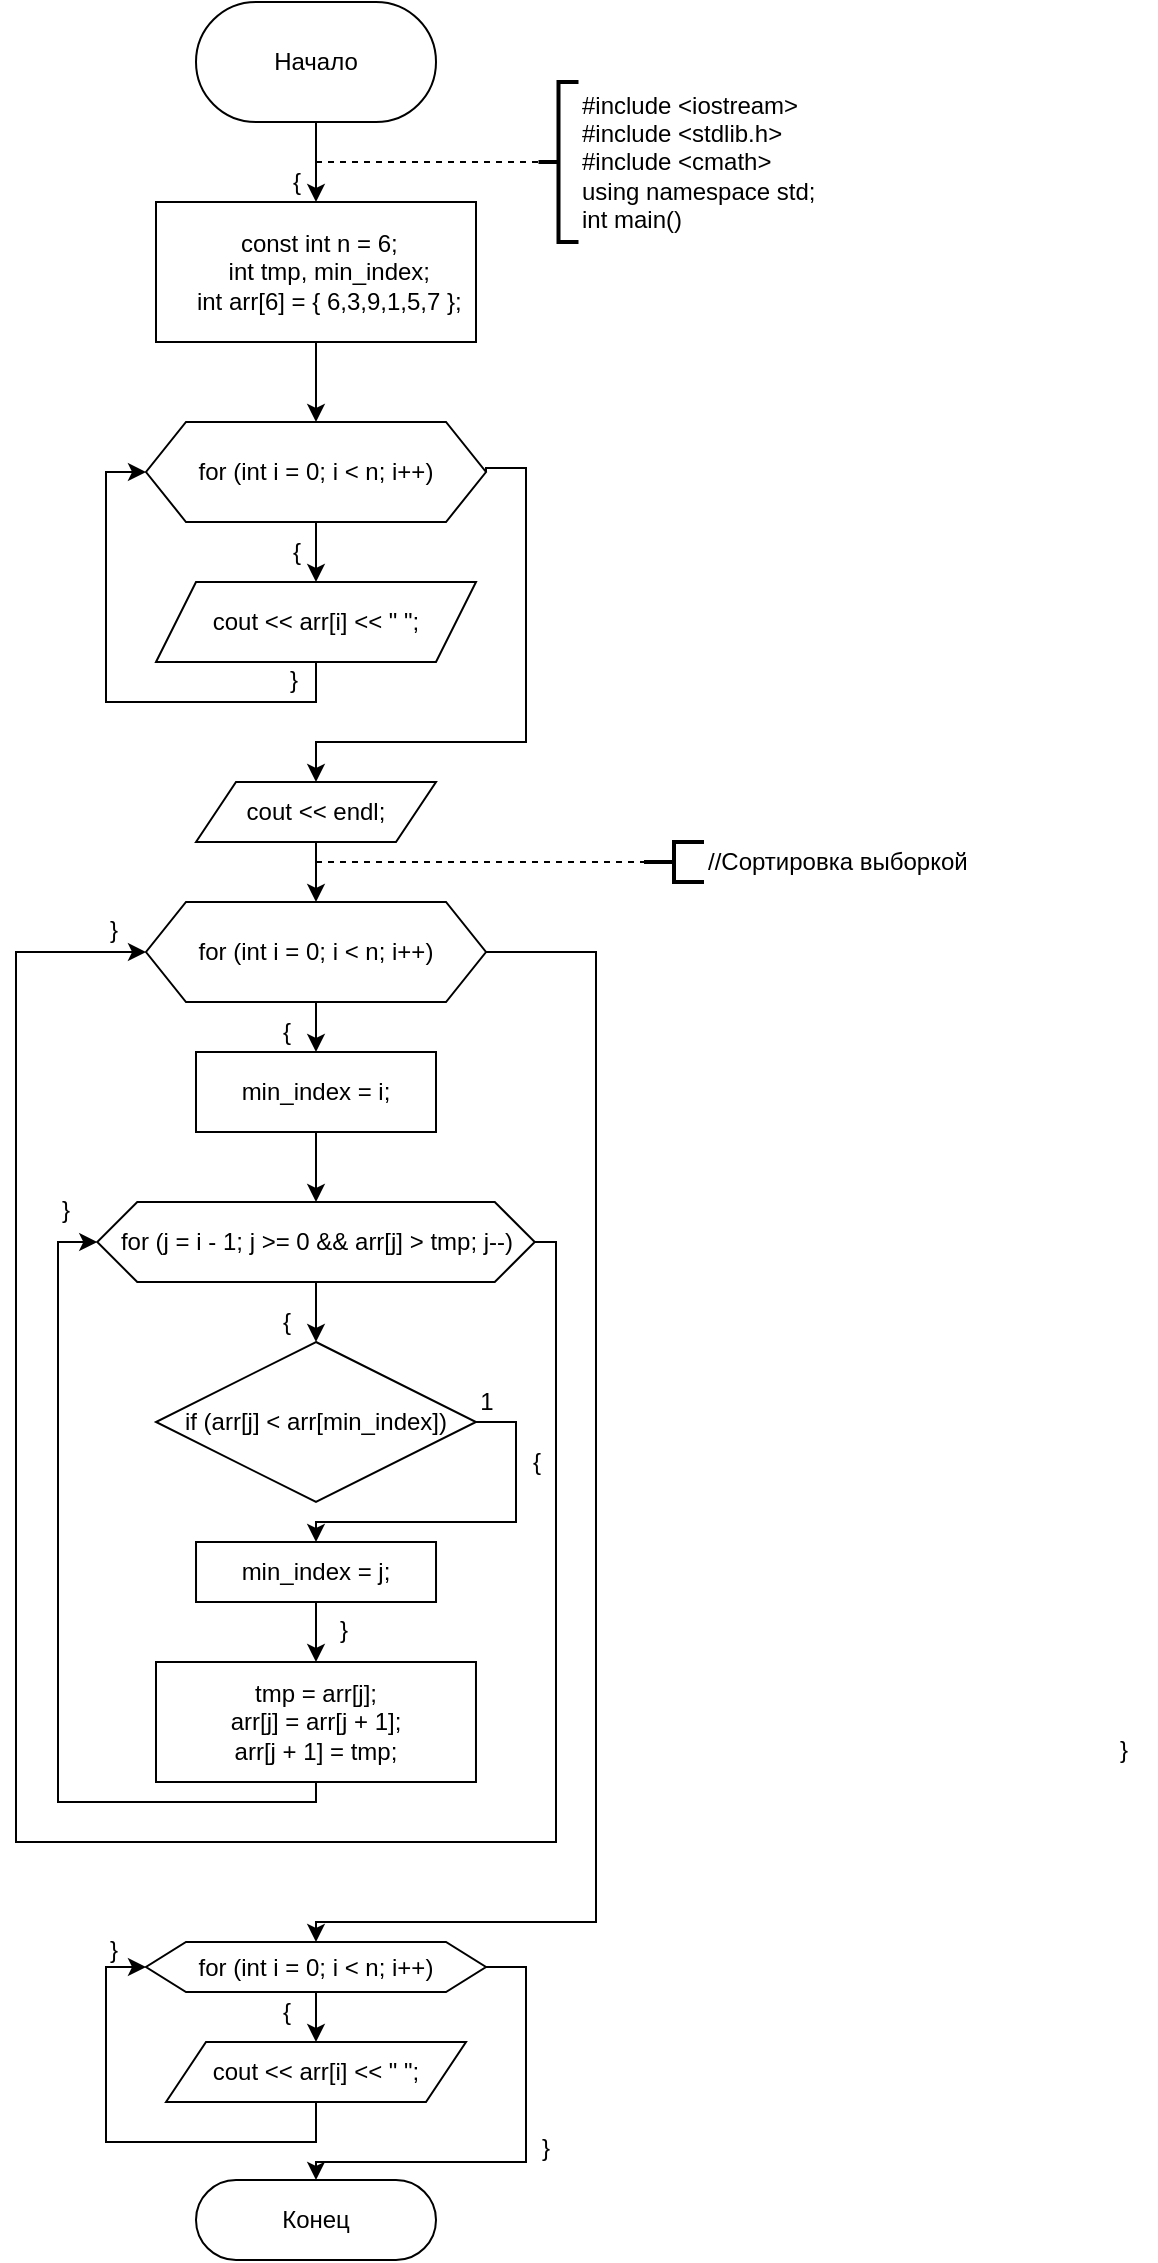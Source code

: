 <mxfile version="16.0.0" type="device"><diagram id="C5RBs43oDa-KdzZeNtuy" name="Page-1"><mxGraphModel dx="971" dy="546" grid="1" gridSize="10" guides="1" tooltips="1" connect="1" arrows="1" fold="1" page="1" pageScale="1" pageWidth="827" pageHeight="1169" math="0" shadow="0"><root><mxCell id="WIyWlLk6GJQsqaUBKTNV-0"/><mxCell id="WIyWlLk6GJQsqaUBKTNV-1" parent="WIyWlLk6GJQsqaUBKTNV-0"/><mxCell id="kvwk_zXzjeEm2TGd5q2e-3" style="edgeStyle=orthogonalEdgeStyle;rounded=0;orthogonalLoop=1;jettySize=auto;html=1;exitX=0.5;exitY=1;exitDx=0;exitDy=0;entryX=0.5;entryY=0;entryDx=0;entryDy=0;" parent="WIyWlLk6GJQsqaUBKTNV-1" source="kvwk_zXzjeEm2TGd5q2e-0" target="kvwk_zXzjeEm2TGd5q2e-2" edge="1"><mxGeometry relative="1" as="geometry"/></mxCell><mxCell id="kvwk_zXzjeEm2TGd5q2e-0" value="Начало" style="rounded=1;whiteSpace=wrap;html=1;arcSize=50;" parent="WIyWlLk6GJQsqaUBKTNV-1" vertex="1"><mxGeometry x="160" y="40" width="120" height="60" as="geometry"/></mxCell><mxCell id="kvwk_zXzjeEm2TGd5q2e-1" value="Конец" style="rounded=1;whiteSpace=wrap;html=1;arcSize=50;" parent="WIyWlLk6GJQsqaUBKTNV-1" vertex="1"><mxGeometry x="160" y="1129" width="120" height="40" as="geometry"/></mxCell><mxCell id="kvwk_zXzjeEm2TGd5q2e-109" style="edgeStyle=orthogonalEdgeStyle;rounded=0;orthogonalLoop=1;jettySize=auto;html=1;exitX=0.5;exitY=1;exitDx=0;exitDy=0;entryX=0.5;entryY=0;entryDx=0;entryDy=0;" parent="WIyWlLk6GJQsqaUBKTNV-1" source="kvwk_zXzjeEm2TGd5q2e-2" target="kvwk_zXzjeEm2TGd5q2e-106" edge="1"><mxGeometry relative="1" as="geometry"/></mxCell><mxCell id="kvwk_zXzjeEm2TGd5q2e-2" value="&lt;div&gt;&amp;nbsp;const int n = 6;&lt;/div&gt;&lt;div&gt;&amp;nbsp; &amp;nbsp; int tmp, min_index;&lt;/div&gt;&lt;div&gt;&amp;nbsp; &amp;nbsp; int arr[6] = { 6,3,9,1,5,7 };&lt;/div&gt;" style="rounded=0;whiteSpace=wrap;html=1;" parent="WIyWlLk6GJQsqaUBKTNV-1" vertex="1"><mxGeometry x="140" y="140" width="160" height="70" as="geometry"/></mxCell><mxCell id="kvwk_zXzjeEm2TGd5q2e-4" value="" style="endArrow=none;dashed=1;html=1;rounded=0;" parent="WIyWlLk6GJQsqaUBKTNV-1" target="kvwk_zXzjeEm2TGd5q2e-5" edge="1"><mxGeometry width="50" height="50" relative="1" as="geometry"><mxPoint x="220" y="120" as="sourcePoint"/><mxPoint x="320" y="120" as="targetPoint"/></mxGeometry></mxCell><mxCell id="kvwk_zXzjeEm2TGd5q2e-5" value="&lt;div&gt;#include &amp;lt;iostream&amp;gt;&lt;/div&gt;&lt;div&gt;#include &amp;lt;stdlib.h&amp;gt;&lt;/div&gt;&lt;div&gt;#include &amp;lt;cmath&amp;gt;&lt;/div&gt;&lt;div&gt;using namespace std;&lt;/div&gt;&lt;div&gt;int main()&lt;/div&gt;" style="strokeWidth=2;html=1;shape=mxgraph.flowchart.annotation_2;align=left;labelPosition=right;pointerEvents=1;" parent="WIyWlLk6GJQsqaUBKTNV-1" vertex="1"><mxGeometry x="331.25" y="80" width="20" height="80" as="geometry"/></mxCell><mxCell id="kvwk_zXzjeEm2TGd5q2e-93" value="}" style="text;whiteSpace=wrap;html=1;" parent="WIyWlLk6GJQsqaUBKTNV-1" vertex="1"><mxGeometry x="205" y="365" width="10" height="30" as="geometry"/></mxCell><mxCell id="kvwk_zXzjeEm2TGd5q2e-94" value="{" style="text;html=1;align=center;verticalAlign=middle;resizable=0;points=[];autosize=1;strokeColor=none;fillColor=none;" parent="WIyWlLk6GJQsqaUBKTNV-1" vertex="1"><mxGeometry x="200" y="305" width="20" height="20" as="geometry"/></mxCell><mxCell id="kvwk_zXzjeEm2TGd5q2e-95" value="{" style="text;html=1;align=center;verticalAlign=middle;resizable=0;points=[];autosize=1;strokeColor=none;fillColor=none;" parent="WIyWlLk6GJQsqaUBKTNV-1" vertex="1"><mxGeometry x="200" y="120" width="20" height="20" as="geometry"/></mxCell><mxCell id="kvwk_zXzjeEm2TGd5q2e-111" style="edgeStyle=orthogonalEdgeStyle;rounded=0;orthogonalLoop=1;jettySize=auto;html=1;exitX=0.5;exitY=1;exitDx=0;exitDy=0;entryX=0.5;entryY=0;entryDx=0;entryDy=0;" parent="WIyWlLk6GJQsqaUBKTNV-1" source="kvwk_zXzjeEm2TGd5q2e-106" target="kvwk_zXzjeEm2TGd5q2e-110" edge="1"><mxGeometry relative="1" as="geometry"/></mxCell><mxCell id="kvwk_zXzjeEm2TGd5q2e-116" style="edgeStyle=orthogonalEdgeStyle;rounded=0;orthogonalLoop=1;jettySize=auto;html=1;exitX=1;exitY=0.5;exitDx=0;exitDy=0;entryX=0.5;entryY=0;entryDx=0;entryDy=0;" parent="WIyWlLk6GJQsqaUBKTNV-1" source="kvwk_zXzjeEm2TGd5q2e-106" target="kvwk_zXzjeEm2TGd5q2e-113" edge="1"><mxGeometry relative="1" as="geometry"><Array as="points"><mxPoint x="325" y="273"/><mxPoint x="325" y="410"/><mxPoint x="220" y="410"/></Array></mxGeometry></mxCell><mxCell id="kvwk_zXzjeEm2TGd5q2e-106" value="for (int i = 0; i &amp;lt; n; i++)" style="shape=hexagon;perimeter=hexagonPerimeter2;whiteSpace=wrap;html=1;fixedSize=1;" parent="WIyWlLk6GJQsqaUBKTNV-1" vertex="1"><mxGeometry x="135" y="250" width="170" height="50" as="geometry"/></mxCell><mxCell id="kvwk_zXzjeEm2TGd5q2e-172" style="edgeStyle=orthogonalEdgeStyle;rounded=0;orthogonalLoop=1;jettySize=auto;html=1;exitX=0.5;exitY=1;exitDx=0;exitDy=0;entryX=0.5;entryY=0;entryDx=0;entryDy=0;" parent="WIyWlLk6GJQsqaUBKTNV-1" source="kvwk_zXzjeEm2TGd5q2e-107" target="kvwk_zXzjeEm2TGd5q2e-171" edge="1"><mxGeometry relative="1" as="geometry"/></mxCell><mxCell id="vjfA57S8uy1XOTLcfqdq-0" style="edgeStyle=orthogonalEdgeStyle;rounded=0;orthogonalLoop=1;jettySize=auto;html=1;exitX=1;exitY=0.5;exitDx=0;exitDy=0;entryX=0;entryY=0.5;entryDx=0;entryDy=0;" edge="1" parent="WIyWlLk6GJQsqaUBKTNV-1" source="kvwk_zXzjeEm2TGd5q2e-107" target="kvwk_zXzjeEm2TGd5q2e-108"><mxGeometry relative="1" as="geometry"><Array as="points"><mxPoint x="340" y="660"/><mxPoint x="340" y="960"/><mxPoint x="70" y="960"/><mxPoint x="70" y="515"/></Array></mxGeometry></mxCell><mxCell id="kvwk_zXzjeEm2TGd5q2e-107" value="for (j = i - 1; j &amp;gt;= 0 &amp;amp;&amp;amp; arr[j] &amp;gt; tmp; j--)" style="shape=hexagon;perimeter=hexagonPerimeter2;whiteSpace=wrap;html=1;fixedSize=1;" parent="WIyWlLk6GJQsqaUBKTNV-1" vertex="1"><mxGeometry x="110.63" y="640" width="218.75" height="40" as="geometry"/></mxCell><mxCell id="kvwk_zXzjeEm2TGd5q2e-119" style="edgeStyle=orthogonalEdgeStyle;rounded=0;orthogonalLoop=1;jettySize=auto;html=1;exitX=0.5;exitY=1;exitDx=0;exitDy=0;entryX=0.5;entryY=0;entryDx=0;entryDy=0;" parent="WIyWlLk6GJQsqaUBKTNV-1" source="kvwk_zXzjeEm2TGd5q2e-108" target="kvwk_zXzjeEm2TGd5q2e-118" edge="1"><mxGeometry relative="1" as="geometry"/></mxCell><mxCell id="kvwk_zXzjeEm2TGd5q2e-141" style="edgeStyle=orthogonalEdgeStyle;rounded=0;orthogonalLoop=1;jettySize=auto;html=1;exitX=1;exitY=0.5;exitDx=0;exitDy=0;entryX=0.5;entryY=0;entryDx=0;entryDy=0;" parent="WIyWlLk6GJQsqaUBKTNV-1" source="kvwk_zXzjeEm2TGd5q2e-108" target="kvwk_zXzjeEm2TGd5q2e-135" edge="1"><mxGeometry relative="1" as="geometry"><Array as="points"><mxPoint x="360" y="515"/><mxPoint x="360" y="1000"/><mxPoint x="220" y="1000"/></Array></mxGeometry></mxCell><mxCell id="kvwk_zXzjeEm2TGd5q2e-108" value="for (int i = 0; i &amp;lt; n; i++)" style="shape=hexagon;perimeter=hexagonPerimeter2;whiteSpace=wrap;html=1;fixedSize=1;" parent="WIyWlLk6GJQsqaUBKTNV-1" vertex="1"><mxGeometry x="135" y="490" width="170" height="50" as="geometry"/></mxCell><mxCell id="kvwk_zXzjeEm2TGd5q2e-114" style="edgeStyle=orthogonalEdgeStyle;rounded=0;orthogonalLoop=1;jettySize=auto;html=1;exitX=0.5;exitY=1;exitDx=0;exitDy=0;entryX=0;entryY=0.5;entryDx=0;entryDy=0;" parent="WIyWlLk6GJQsqaUBKTNV-1" source="kvwk_zXzjeEm2TGd5q2e-110" target="kvwk_zXzjeEm2TGd5q2e-106" edge="1"><mxGeometry relative="1" as="geometry"/></mxCell><mxCell id="kvwk_zXzjeEm2TGd5q2e-110" value="cout &amp;lt;&amp;lt; arr[i] &amp;lt;&amp;lt; &quot; &quot;;" style="shape=parallelogram;perimeter=parallelogramPerimeter;whiteSpace=wrap;html=1;fixedSize=1;" parent="WIyWlLk6GJQsqaUBKTNV-1" vertex="1"><mxGeometry x="140" y="330" width="160" height="40" as="geometry"/></mxCell><mxCell id="kvwk_zXzjeEm2TGd5q2e-117" style="edgeStyle=orthogonalEdgeStyle;rounded=0;orthogonalLoop=1;jettySize=auto;html=1;exitX=0.5;exitY=1;exitDx=0;exitDy=0;entryX=0.5;entryY=0;entryDx=0;entryDy=0;" parent="WIyWlLk6GJQsqaUBKTNV-1" source="kvwk_zXzjeEm2TGd5q2e-113" target="kvwk_zXzjeEm2TGd5q2e-108" edge="1"><mxGeometry relative="1" as="geometry"/></mxCell><mxCell id="kvwk_zXzjeEm2TGd5q2e-113" value="cout &amp;lt;&amp;lt; endl;" style="shape=parallelogram;perimeter=parallelogramPerimeter;whiteSpace=wrap;html=1;fixedSize=1;" parent="WIyWlLk6GJQsqaUBKTNV-1" vertex="1"><mxGeometry x="160" y="430" width="120" height="30" as="geometry"/></mxCell><mxCell id="kvwk_zXzjeEm2TGd5q2e-120" style="edgeStyle=orthogonalEdgeStyle;rounded=0;orthogonalLoop=1;jettySize=auto;html=1;exitX=0.5;exitY=1;exitDx=0;exitDy=0;entryX=0.5;entryY=0;entryDx=0;entryDy=0;" parent="WIyWlLk6GJQsqaUBKTNV-1" source="kvwk_zXzjeEm2TGd5q2e-118" target="kvwk_zXzjeEm2TGd5q2e-107" edge="1"><mxGeometry relative="1" as="geometry"/></mxCell><mxCell id="kvwk_zXzjeEm2TGd5q2e-118" value="min_index = i;" style="rounded=0;whiteSpace=wrap;html=1;" parent="WIyWlLk6GJQsqaUBKTNV-1" vertex="1"><mxGeometry x="160" y="565" width="120" height="40" as="geometry"/></mxCell><mxCell id="kvwk_zXzjeEm2TGd5q2e-140" style="edgeStyle=orthogonalEdgeStyle;rounded=0;orthogonalLoop=1;jettySize=auto;html=1;exitX=0.5;exitY=1;exitDx=0;exitDy=0;entryX=0.5;entryY=0;entryDx=0;entryDy=0;" parent="WIyWlLk6GJQsqaUBKTNV-1" source="kvwk_zXzjeEm2TGd5q2e-135" target="kvwk_zXzjeEm2TGd5q2e-137" edge="1"><mxGeometry relative="1" as="geometry"/></mxCell><mxCell id="kvwk_zXzjeEm2TGd5q2e-180" style="edgeStyle=orthogonalEdgeStyle;rounded=0;orthogonalLoop=1;jettySize=auto;html=1;exitX=1;exitY=0.5;exitDx=0;exitDy=0;" parent="WIyWlLk6GJQsqaUBKTNV-1" source="kvwk_zXzjeEm2TGd5q2e-135" target="kvwk_zXzjeEm2TGd5q2e-1" edge="1"><mxGeometry relative="1" as="geometry"><Array as="points"><mxPoint x="325" y="1023"/><mxPoint x="325" y="1120"/><mxPoint x="220" y="1120"/></Array></mxGeometry></mxCell><mxCell id="kvwk_zXzjeEm2TGd5q2e-135" value="for (int i = 0; i &amp;lt; n; i++)" style="shape=hexagon;perimeter=hexagonPerimeter2;whiteSpace=wrap;html=1;fixedSize=1;" parent="WIyWlLk6GJQsqaUBKTNV-1" vertex="1"><mxGeometry x="135" y="1010" width="170" height="25" as="geometry"/></mxCell><mxCell id="kvwk_zXzjeEm2TGd5q2e-179" style="edgeStyle=orthogonalEdgeStyle;rounded=0;orthogonalLoop=1;jettySize=auto;html=1;exitX=0.5;exitY=1;exitDx=0;exitDy=0;entryX=0;entryY=0.5;entryDx=0;entryDy=0;" parent="WIyWlLk6GJQsqaUBKTNV-1" source="kvwk_zXzjeEm2TGd5q2e-137" target="kvwk_zXzjeEm2TGd5q2e-135" edge="1"><mxGeometry relative="1" as="geometry"/></mxCell><mxCell id="kvwk_zXzjeEm2TGd5q2e-137" value="cout &amp;lt;&amp;lt; arr[i] &amp;lt;&amp;lt; &quot; &quot;;" style="shape=parallelogram;perimeter=parallelogramPerimeter;whiteSpace=wrap;html=1;fixedSize=1;" parent="WIyWlLk6GJQsqaUBKTNV-1" vertex="1"><mxGeometry x="145" y="1060" width="150" height="30" as="geometry"/></mxCell><mxCell id="kvwk_zXzjeEm2TGd5q2e-145" value="" style="endArrow=none;dashed=1;html=1;rounded=0;" parent="WIyWlLk6GJQsqaUBKTNV-1" target="kvwk_zXzjeEm2TGd5q2e-146" edge="1"><mxGeometry width="50" height="50" relative="1" as="geometry"><mxPoint x="220" y="470" as="sourcePoint"/><mxPoint x="370" y="470" as="targetPoint"/></mxGeometry></mxCell><mxCell id="kvwk_zXzjeEm2TGd5q2e-146" value="//Сортировка выборкой" style="strokeWidth=2;html=1;shape=mxgraph.flowchart.annotation_2;align=left;labelPosition=right;pointerEvents=1;" parent="WIyWlLk6GJQsqaUBKTNV-1" vertex="1"><mxGeometry x="384" y="460" width="30" height="20" as="geometry"/></mxCell><mxCell id="kvwk_zXzjeEm2TGd5q2e-156" value="}" style="text;whiteSpace=wrap;html=1;" parent="WIyWlLk6GJQsqaUBKTNV-1" vertex="1"><mxGeometry x="115" y="1000" width="20" height="30" as="geometry"/></mxCell><mxCell id="kvwk_zXzjeEm2TGd5q2e-157" value="}" style="text;whiteSpace=wrap;html=1;" parent="WIyWlLk6GJQsqaUBKTNV-1" vertex="1"><mxGeometry x="331.25" y="1099" width="20" height="30" as="geometry"/></mxCell><mxCell id="kvwk_zXzjeEm2TGd5q2e-158" value="}" style="text;whiteSpace=wrap;html=1;" parent="WIyWlLk6GJQsqaUBKTNV-1" vertex="1"><mxGeometry x="90.63" y="630" width="20" height="30" as="geometry"/></mxCell><mxCell id="kvwk_zXzjeEm2TGd5q2e-160" value="}" style="text;whiteSpace=wrap;html=1;" parent="WIyWlLk6GJQsqaUBKTNV-1" vertex="1"><mxGeometry x="620" y="900" width="20" height="30" as="geometry"/></mxCell><mxCell id="kvwk_zXzjeEm2TGd5q2e-167" value="{" style="text;html=1;align=center;verticalAlign=middle;resizable=0;points=[];autosize=1;strokeColor=none;fillColor=none;" parent="WIyWlLk6GJQsqaUBKTNV-1" vertex="1"><mxGeometry x="195" y="1035" width="20" height="20" as="geometry"/></mxCell><mxCell id="kvwk_zXzjeEm2TGd5q2e-168" value="{" style="text;html=1;align=center;verticalAlign=middle;resizable=0;points=[];autosize=1;strokeColor=none;fillColor=none;" parent="WIyWlLk6GJQsqaUBKTNV-1" vertex="1"><mxGeometry x="320" y="760" width="20" height="20" as="geometry"/></mxCell><mxCell id="kvwk_zXzjeEm2TGd5q2e-169" value="{" style="text;html=1;align=center;verticalAlign=middle;resizable=0;points=[];autosize=1;strokeColor=none;fillColor=none;" parent="WIyWlLk6GJQsqaUBKTNV-1" vertex="1"><mxGeometry x="195" y="690" width="20" height="20" as="geometry"/></mxCell><mxCell id="kvwk_zXzjeEm2TGd5q2e-170" value="{" style="text;html=1;align=center;verticalAlign=middle;resizable=0;points=[];autosize=1;strokeColor=none;fillColor=none;" parent="WIyWlLk6GJQsqaUBKTNV-1" vertex="1"><mxGeometry x="195" y="545" width="20" height="20" as="geometry"/></mxCell><mxCell id="vjfA57S8uy1XOTLcfqdq-3" style="edgeStyle=orthogonalEdgeStyle;rounded=0;orthogonalLoop=1;jettySize=auto;html=1;exitX=1;exitY=0.5;exitDx=0;exitDy=0;entryX=0.5;entryY=0;entryDx=0;entryDy=0;" edge="1" parent="WIyWlLk6GJQsqaUBKTNV-1" source="kvwk_zXzjeEm2TGd5q2e-171" target="vjfA57S8uy1XOTLcfqdq-1"><mxGeometry relative="1" as="geometry"><Array as="points"><mxPoint x="320" y="750"/><mxPoint x="320" y="800"/><mxPoint x="220" y="800"/></Array></mxGeometry></mxCell><mxCell id="kvwk_zXzjeEm2TGd5q2e-171" value="if (arr[j] &amp;lt; arr[min_index])" style="rhombus;whiteSpace=wrap;html=1;" parent="WIyWlLk6GJQsqaUBKTNV-1" vertex="1"><mxGeometry x="140" y="710" width="159.99" height="80" as="geometry"/></mxCell><mxCell id="kvwk_zXzjeEm2TGd5q2e-175" style="edgeStyle=orthogonalEdgeStyle;rounded=0;orthogonalLoop=1;jettySize=auto;html=1;exitX=0.5;exitY=1;exitDx=0;exitDy=0;entryX=0;entryY=0.5;entryDx=0;entryDy=0;" parent="WIyWlLk6GJQsqaUBKTNV-1" source="kvwk_zXzjeEm2TGd5q2e-173" target="kvwk_zXzjeEm2TGd5q2e-107" edge="1"><mxGeometry relative="1" as="geometry"><Array as="points"><mxPoint x="220" y="940"/><mxPoint x="91" y="940"/><mxPoint x="91" y="660"/></Array></mxGeometry></mxCell><mxCell id="kvwk_zXzjeEm2TGd5q2e-173" value="&lt;div&gt;tmp = arr[j];&lt;/div&gt;&lt;div&gt;&lt;span&gt;arr[j] = arr[j + 1];&lt;/span&gt;&lt;/div&gt;&lt;div&gt;&lt;span&gt;arr[j + 1] = tmp;&lt;/span&gt;&lt;/div&gt;" style="rounded=0;whiteSpace=wrap;html=1;" parent="WIyWlLk6GJQsqaUBKTNV-1" vertex="1"><mxGeometry x="140" y="870" width="159.99" height="60" as="geometry"/></mxCell><mxCell id="kvwk_zXzjeEm2TGd5q2e-181" value="1" style="text;html=1;align=center;verticalAlign=middle;resizable=0;points=[];autosize=1;strokeColor=none;fillColor=none;" parent="WIyWlLk6GJQsqaUBKTNV-1" vertex="1"><mxGeometry x="295" y="730" width="20" height="20" as="geometry"/></mxCell><mxCell id="vjfA57S8uy1XOTLcfqdq-2" style="edgeStyle=orthogonalEdgeStyle;rounded=0;orthogonalLoop=1;jettySize=auto;html=1;exitX=0.5;exitY=1;exitDx=0;exitDy=0;entryX=0.5;entryY=0;entryDx=0;entryDy=0;" edge="1" parent="WIyWlLk6GJQsqaUBKTNV-1" source="vjfA57S8uy1XOTLcfqdq-1" target="kvwk_zXzjeEm2TGd5q2e-173"><mxGeometry relative="1" as="geometry"/></mxCell><mxCell id="vjfA57S8uy1XOTLcfqdq-1" value="min_index = j;" style="rounded=0;whiteSpace=wrap;html=1;" vertex="1" parent="WIyWlLk6GJQsqaUBKTNV-1"><mxGeometry x="160.01" y="810" width="120" height="30" as="geometry"/></mxCell><mxCell id="vjfA57S8uy1XOTLcfqdq-4" value="}" style="text;whiteSpace=wrap;html=1;" vertex="1" parent="WIyWlLk6GJQsqaUBKTNV-1"><mxGeometry x="230" y="840" width="20" height="20" as="geometry"/></mxCell><mxCell id="vjfA57S8uy1XOTLcfqdq-5" value="}" style="text;whiteSpace=wrap;html=1;" vertex="1" parent="WIyWlLk6GJQsqaUBKTNV-1"><mxGeometry x="115" y="490" width="20" height="30" as="geometry"/></mxCell></root></mxGraphModel></diagram></mxfile>